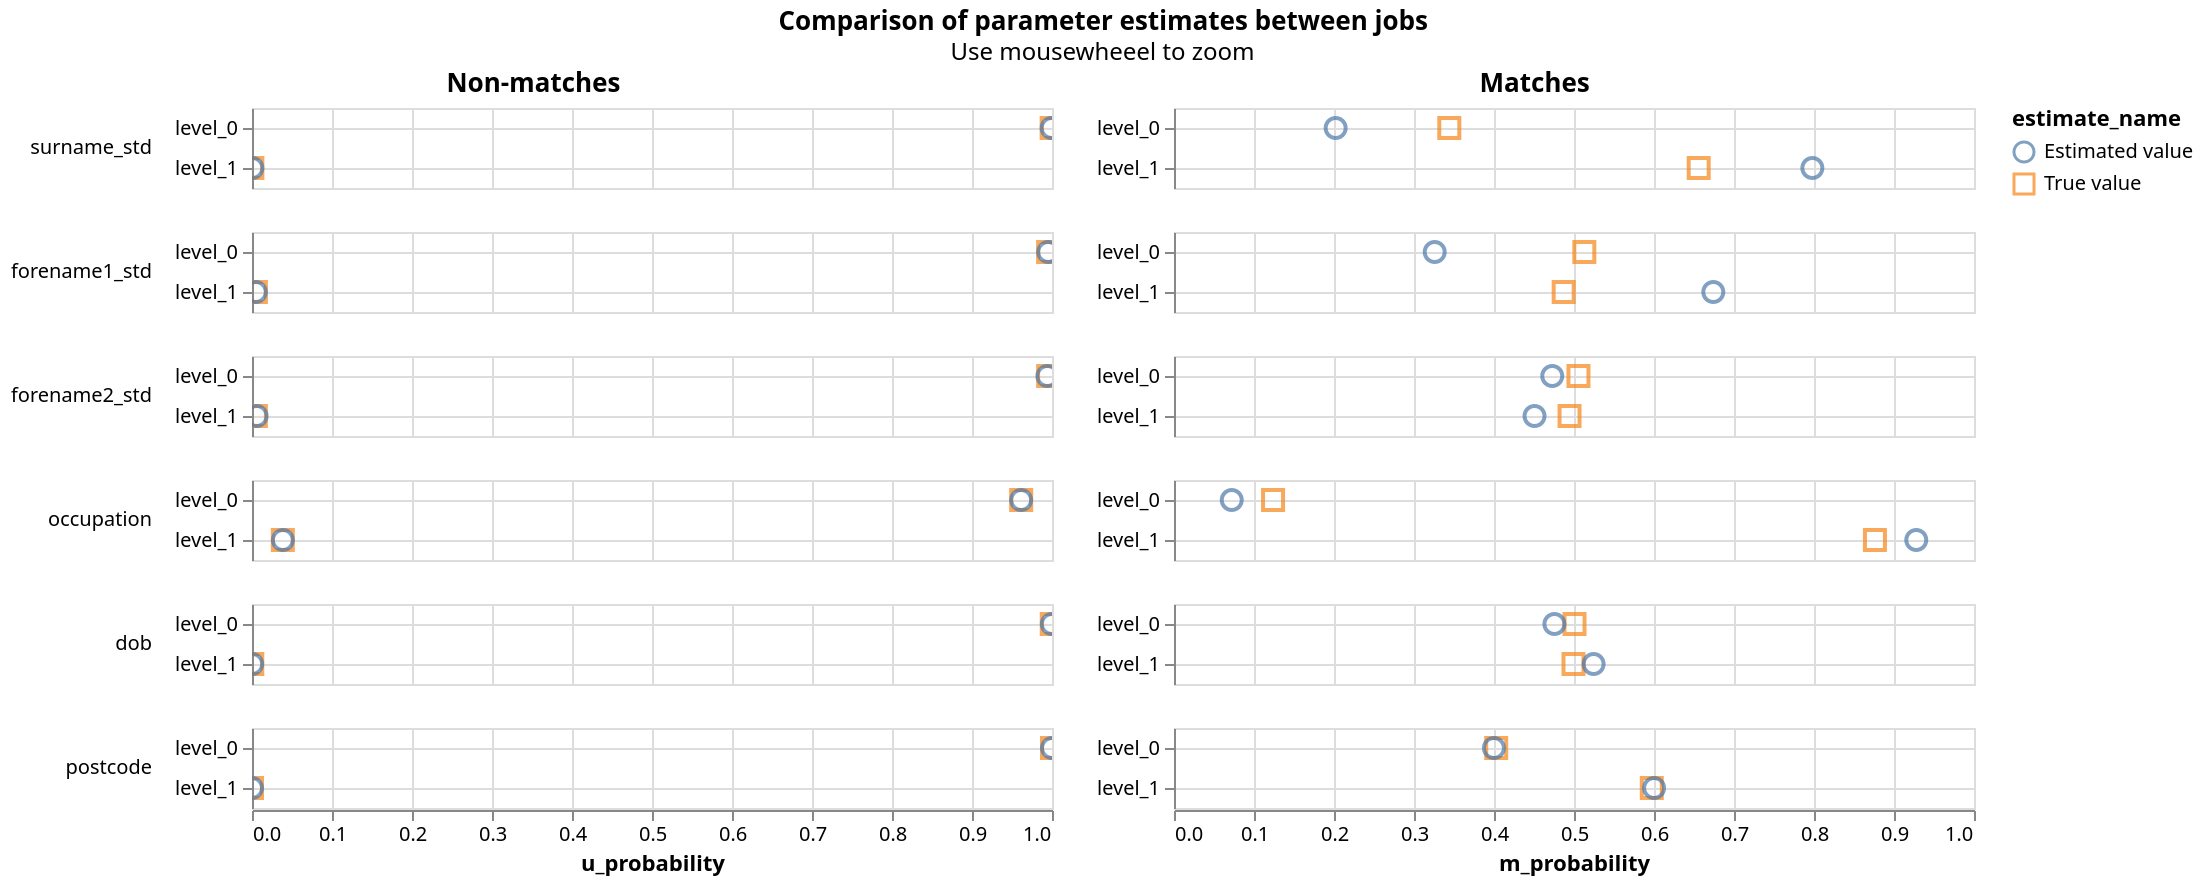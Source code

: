 {"config": {"view": {"continuousWidth": 400, "continuousHeight": 300}, "title": {"anchor": "middle"}}, "hconcat": [{"mark": {"type": "point", "filled": false, "opacity": 0.7, "size": 100}, "encoding": {"color": {"type": "nominal", "field": "estimate_name"}, "row": {"type": "nominal", "field": "column_name", "header": {"labelAlign": "left", "labelAnchor": "middle", "labelAngle": 0}, "sort": {"field": "gamma_index"}, "title": null}, "shape": {"type": "nominal", "field": "estimate_name", "scale": {"range": ["circle", "square", "triangle", "diamond"]}}, "tooltip": [{"type": "nominal", "field": "column_name"}, {"type": "nominal", "field": "estimate_name"}, {"type": "quantitative", "field": "m_probability"}, {"type": "quantitative", "field": "u_probability"}], "x": {"type": "quantitative", "field": "u_probability", "scale": {"domain": [0, 1]}}, "y": {"type": "nominal", "axis": {"grid": true, "title": null}, "field": "level_name"}}, "resolve": {"scale": {"y": "independent"}}, "selection": {"selector076": {"type": "interval", "bind": "scales", "encodings": ["x", "y"]}}, "title": "Non-matches", "transform": [{"filter": "(datum.gamma_index !== 1000000)"}]}, {"mark": {"type": "point", "filled": false, "opacity": 0.7, "size": 100}, "encoding": {"color": {"type": "nominal", "field": "estimate_name"}, "row": {"type": "nominal", "field": "column_name", "header": {"labels": false}, "sort": {"field": "gamma_index"}, "title": null}, "shape": {"type": "nominal", "field": "estimate_name", "scale": {"range": ["circle", "square", "triangle", "diamond", "cross"]}}, "tooltip": [{"type": "nominal", "field": "column_name"}, {"type": "nominal", "field": "estimate_name"}, {"type": "quantitative", "field": "m_probability"}, {"type": "quantitative", "field": "u_probability"}], "x": {"type": "quantitative", "field": "m_probability", "scale": {"domain": [0, 1]}}, "y": {"type": "nominal", "axis": {"grid": true, "title": null}, "field": "level_name"}}, "resolve": {"scale": {"y": "independent"}}, "selection": {"selector076": {"type": "interval", "bind": "scales", "encodings": ["x", "y"]}}, "title": "Matches", "transform": [{"filter": "(datum.gamma_index !== 1000001)"}]}], "data": {"name": "data-4556ac712595c990cf3b07da753b0d42"}, "title": {"text": "Comparison of parameter estimates between jobs", "subtitle": "Use mousewheeel to zoom"}, "$schema": "https://vega.github.io/schema/vega-lite/v4.8.1.json", "datasets": {"data-4556ac712595c990cf3b07da753b0d42": [{"m_probability": 0.3441306676755508, "u_probability": 0.9995317076754952, "bayes_factor": 0.3442918969282715, "log2_bayes_factor": -1.538295868086317, "gamma_column_name": "gamma_surname_std", "level_name": "level_0", "gamma_index": 0, "column_name": "surname_std", "max_gamma_index": 1, "num_levels": 2, "level_proportion": null, "estimate_name": "True value"}, {"m_probability": 0.6558693323244492, "u_probability": 0.00046829232450480896, "bayes_factor": 1400.5553753587392, "log2_bayes_factor": 10.451783310685055, "gamma_column_name": "gamma_surname_std", "level_name": "level_1", "gamma_index": 1, "column_name": "surname_std", "max_gamma_index": 1, "num_levels": 2, "level_proportion": null, "estimate_name": "True value"}, {"m_probability": 0.20205573777093186, "u_probability": 0.9995268902613765, "bayes_factor": 0.20215137755632992, "log2_bayes_factor": -2.3064920600291066, "gamma_column_name": "gamma_surname_std", "level_name": "level_0", "gamma_index": 0, "column_name": "surname_std", "max_gamma_index": 1, "num_levels": 2, "level_proportion": null, "estimate_name": "Estimated value"}, {"m_probability": 0.7979442622290683, "u_probability": 0.0004731097386234478, "bayes_factor": 1686.594455972844, "log2_bayes_factor": 10.719897401919798, "gamma_column_name": "gamma_surname_std", "level_name": "level_1", "gamma_index": 1, "column_name": "surname_std", "max_gamma_index": 1, "num_levels": 2, "level_proportion": null, "estimate_name": "Estimated value"}, {"m_probability": 0.5129024277431777, "u_probability": 0.9951011449926537, "bayes_factor": 0.5154274319993514, "log2_bayes_factor": -0.9561587727533666, "gamma_column_name": "gamma_forename1_std", "level_name": "level_0", "gamma_index": 0, "column_name": "forename1_std", "max_gamma_index": 1, "num_levels": 2, "level_proportion": null, "estimate_name": "True value"}, {"m_probability": 0.4870975722568223, "u_probability": 0.004898855007346299, "bayes_factor": 99.43090202228342, "log2_bayes_factor": 6.635622389992409, "gamma_column_name": "gamma_forename1_std", "level_name": "level_1", "gamma_index": 1, "column_name": "forename1_std", "max_gamma_index": 1, "num_levels": 2, "level_proportion": null, "estimate_name": "True value"}, {"m_probability": 0.32587603544268257, "u_probability": 0.9952283624266063, "bayes_factor": 0.32743845306831726, "log2_bayes_factor": -1.6107043387643691, "gamma_column_name": "gamma_forename1_std", "level_name": "level_0", "gamma_index": 0, "column_name": "forename1_std", "max_gamma_index": 1, "num_levels": 2, "level_proportion": null, "estimate_name": "Estimated value"}, {"m_probability": 0.6741239645573175, "u_probability": 0.004771637573393687, "bayes_factor": 141.27727728446624, "log2_bayes_factor": 7.142385634320167, "gamma_column_name": "gamma_forename1_std", "level_name": "level_1", "gamma_index": 1, "column_name": "forename1_std", "max_gamma_index": 1, "num_levels": 2, "level_proportion": null, "estimate_name": "Estimated value"}, {"m_probability": 0.5055722573882127, "u_probability": 0.9951517333413631, "bayes_factor": 0.5080353482284375, "log2_bayes_factor": -0.9769992141503583, "gamma_column_name": "gamma_forename2_std", "level_name": "level_0", "gamma_index": 0, "column_name": "forename2_std", "max_gamma_index": 1, "num_levels": 2, "level_proportion": null, "estimate_name": "True value"}, {"m_probability": 0.49442774261178735, "u_probability": 0.00484826665863696, "bayes_factor": 101.98031119657735, "log2_bayes_factor": 6.672146835296214, "gamma_column_name": "gamma_forename2_std", "level_name": "level_1", "gamma_index": 1, "column_name": "forename2_std", "max_gamma_index": 1, "num_levels": 2, "level_proportion": null, "estimate_name": "True value"}, {"m_probability": 0.47280125207707924, "u_probability": 0.9942035517124257, "bayes_factor": 0.4755577982624603, "log2_bayes_factor": -1.0723074011218474, "gamma_column_name": "gamma_forename2_std", "level_name": "level_0", "gamma_index": 0, "column_name": "forename2_std", "max_gamma_index": 1, "num_levels": 2, "level_proportion": null, "estimate_name": "Estimated value"}, {"m_probability": 0.45065464690041557, "u_probability": 0.005796448287574263, "bayes_factor": 77.74668634006025, "log2_bayes_factor": 6.280709281993775, "gamma_column_name": "gamma_forename2_std", "level_name": "level_1", "gamma_index": 1, "column_name": "forename2_std", "max_gamma_index": 1, "num_levels": 2, "level_proportion": null, "estimate_name": "Estimated value"}, {"m_probability": 0.12383415602114342, "u_probability": 0.961487009645981, "bayes_factor": 0.12879441404698655, "log2_bayes_factor": -2.9568580713220114, "gamma_column_name": "gamma_occupation", "level_name": "level_0", "gamma_index": 0, "column_name": "occupation", "max_gamma_index": 1, "num_levels": 2, "level_proportion": null, "estimate_name": "True value"}, {"m_probability": 0.8761658439788566, "u_probability": 0.03851299035401899, "bayes_factor": 22.74987831183628, "log2_bayes_factor": 4.507786923302878, "gamma_column_name": "gamma_occupation", "level_name": "level_1", "gamma_index": 1, "column_name": "occupation", "max_gamma_index": 1, "num_levels": 2, "level_proportion": null, "estimate_name": "True value"}, {"m_probability": 0.07217629035471548, "u_probability": 0.9614071622429187, "bayes_factor": 0.07507359336322346, "log2_bayes_factor": -3.735550651186618, "gamma_column_name": "gamma_occupation", "level_name": "level_0", "gamma_index": 0, "column_name": "occupation", "max_gamma_index": 1, "num_levels": 2, "level_proportion": null, "estimate_name": "Estimated value"}, {"m_probability": 0.9278199336846261, "u_probability": 0.038592837757081465, "bayes_factor": 24.041246708124717, "log2_bayes_factor": 4.587439806784739, "gamma_column_name": "gamma_occupation", "level_name": "level_1", "gamma_index": 1, "column_name": "occupation", "max_gamma_index": 1, "num_levels": 2, "level_proportion": null, "estimate_name": "Estimated value"}, {"m_probability": 0.5006414401239376, "u_probability": 0.999683704869672, "bayes_factor": 0.5007998406748121, "log2_bayes_factor": -0.9976939915978515, "gamma_column_name": "gamma_dob", "level_name": "level_0", "gamma_index": 0, "column_name": "dob", "max_gamma_index": 1, "num_levels": 2, "level_proportion": null, "estimate_name": "True value"}, {"m_probability": 0.49935855987606237, "u_probability": 0.00031629513032807664, "bayes_factor": 1578.77410049944, "log2_bayes_factor": 10.624589042051408, "gamma_column_name": "gamma_dob", "level_name": "level_1", "gamma_index": 1, "column_name": "dob", "max_gamma_index": 1, "num_levels": 2, "level_proportion": null, "estimate_name": "True value"}, {"m_probability": 0.47550417308436693, "u_probability": 0.9997172576380261, "bayes_factor": 0.47563865628149005, "log2_bayes_factor": -1.0720621237918195, "gamma_column_name": "gamma_dob", "level_name": "level_0", "gamma_index": 0, "column_name": "dob", "max_gamma_index": 1, "num_levels": 2, "level_proportion": null, "estimate_name": "Estimated value"}, {"m_probability": 0.5244958269156336, "u_probability": 0.0002827423619739399, "bayes_factor": 1855.0309308230785, "log2_bayes_factor": 10.857227527234869, "gamma_column_name": "gamma_dob", "level_name": "level_1", "gamma_index": 1, "column_name": "dob", "max_gamma_index": 1, "num_levels": 2, "level_proportion": null, "estimate_name": "Estimated value"}, {"m_probability": 0.40275055537981647, "u_probability": 0.9999839992861579, "bayes_factor": 0.40275699977931784, "log2_bayes_factor": -1.3120184321897728, "gamma_column_name": "gamma_postcode", "level_name": "level_0", "gamma_index": 0, "column_name": "postcode", "max_gamma_index": 1, "num_levels": 2, "level_proportion": null, "estimate_name": "True value"}, {"m_probability": 0.5972494446201835, "u_probability": 1.6000713842065712e-05, "bayes_factor": 37326.42496549253, "log2_bayes_factor": 15.187909716973119, "gamma_column_name": "gamma_postcode", "level_name": "level_1", "gamma_index": 1, "column_name": "postcode", "max_gamma_index": 1, "num_levels": 2, "level_proportion": null, "estimate_name": "True value"}, {"m_probability": 0.399884180020238, "u_probability": 0.9999831210573453, "bayes_factor": 0.39989092975630947, "log2_bayes_factor": -1.3223215362799383, "gamma_column_name": "gamma_postcode", "level_name": "level_0", "gamma_index": 0, "column_name": "postcode", "max_gamma_index": 1, "num_levels": 2, "level_proportion": null, "estimate_name": "Estimated value"}, {"m_probability": 0.6001158199797623, "u_probability": 1.6878942654666507e-05, "bayes_factor": 35554.11214184372, "log2_bayes_factor": 15.11772880925506, "gamma_column_name": "gamma_postcode", "level_name": "level_1", "gamma_index": 1, "column_name": "postcode", "max_gamma_index": 1, "num_levels": 2, "level_proportion": null, "estimate_name": "Estimated value"}]}}
